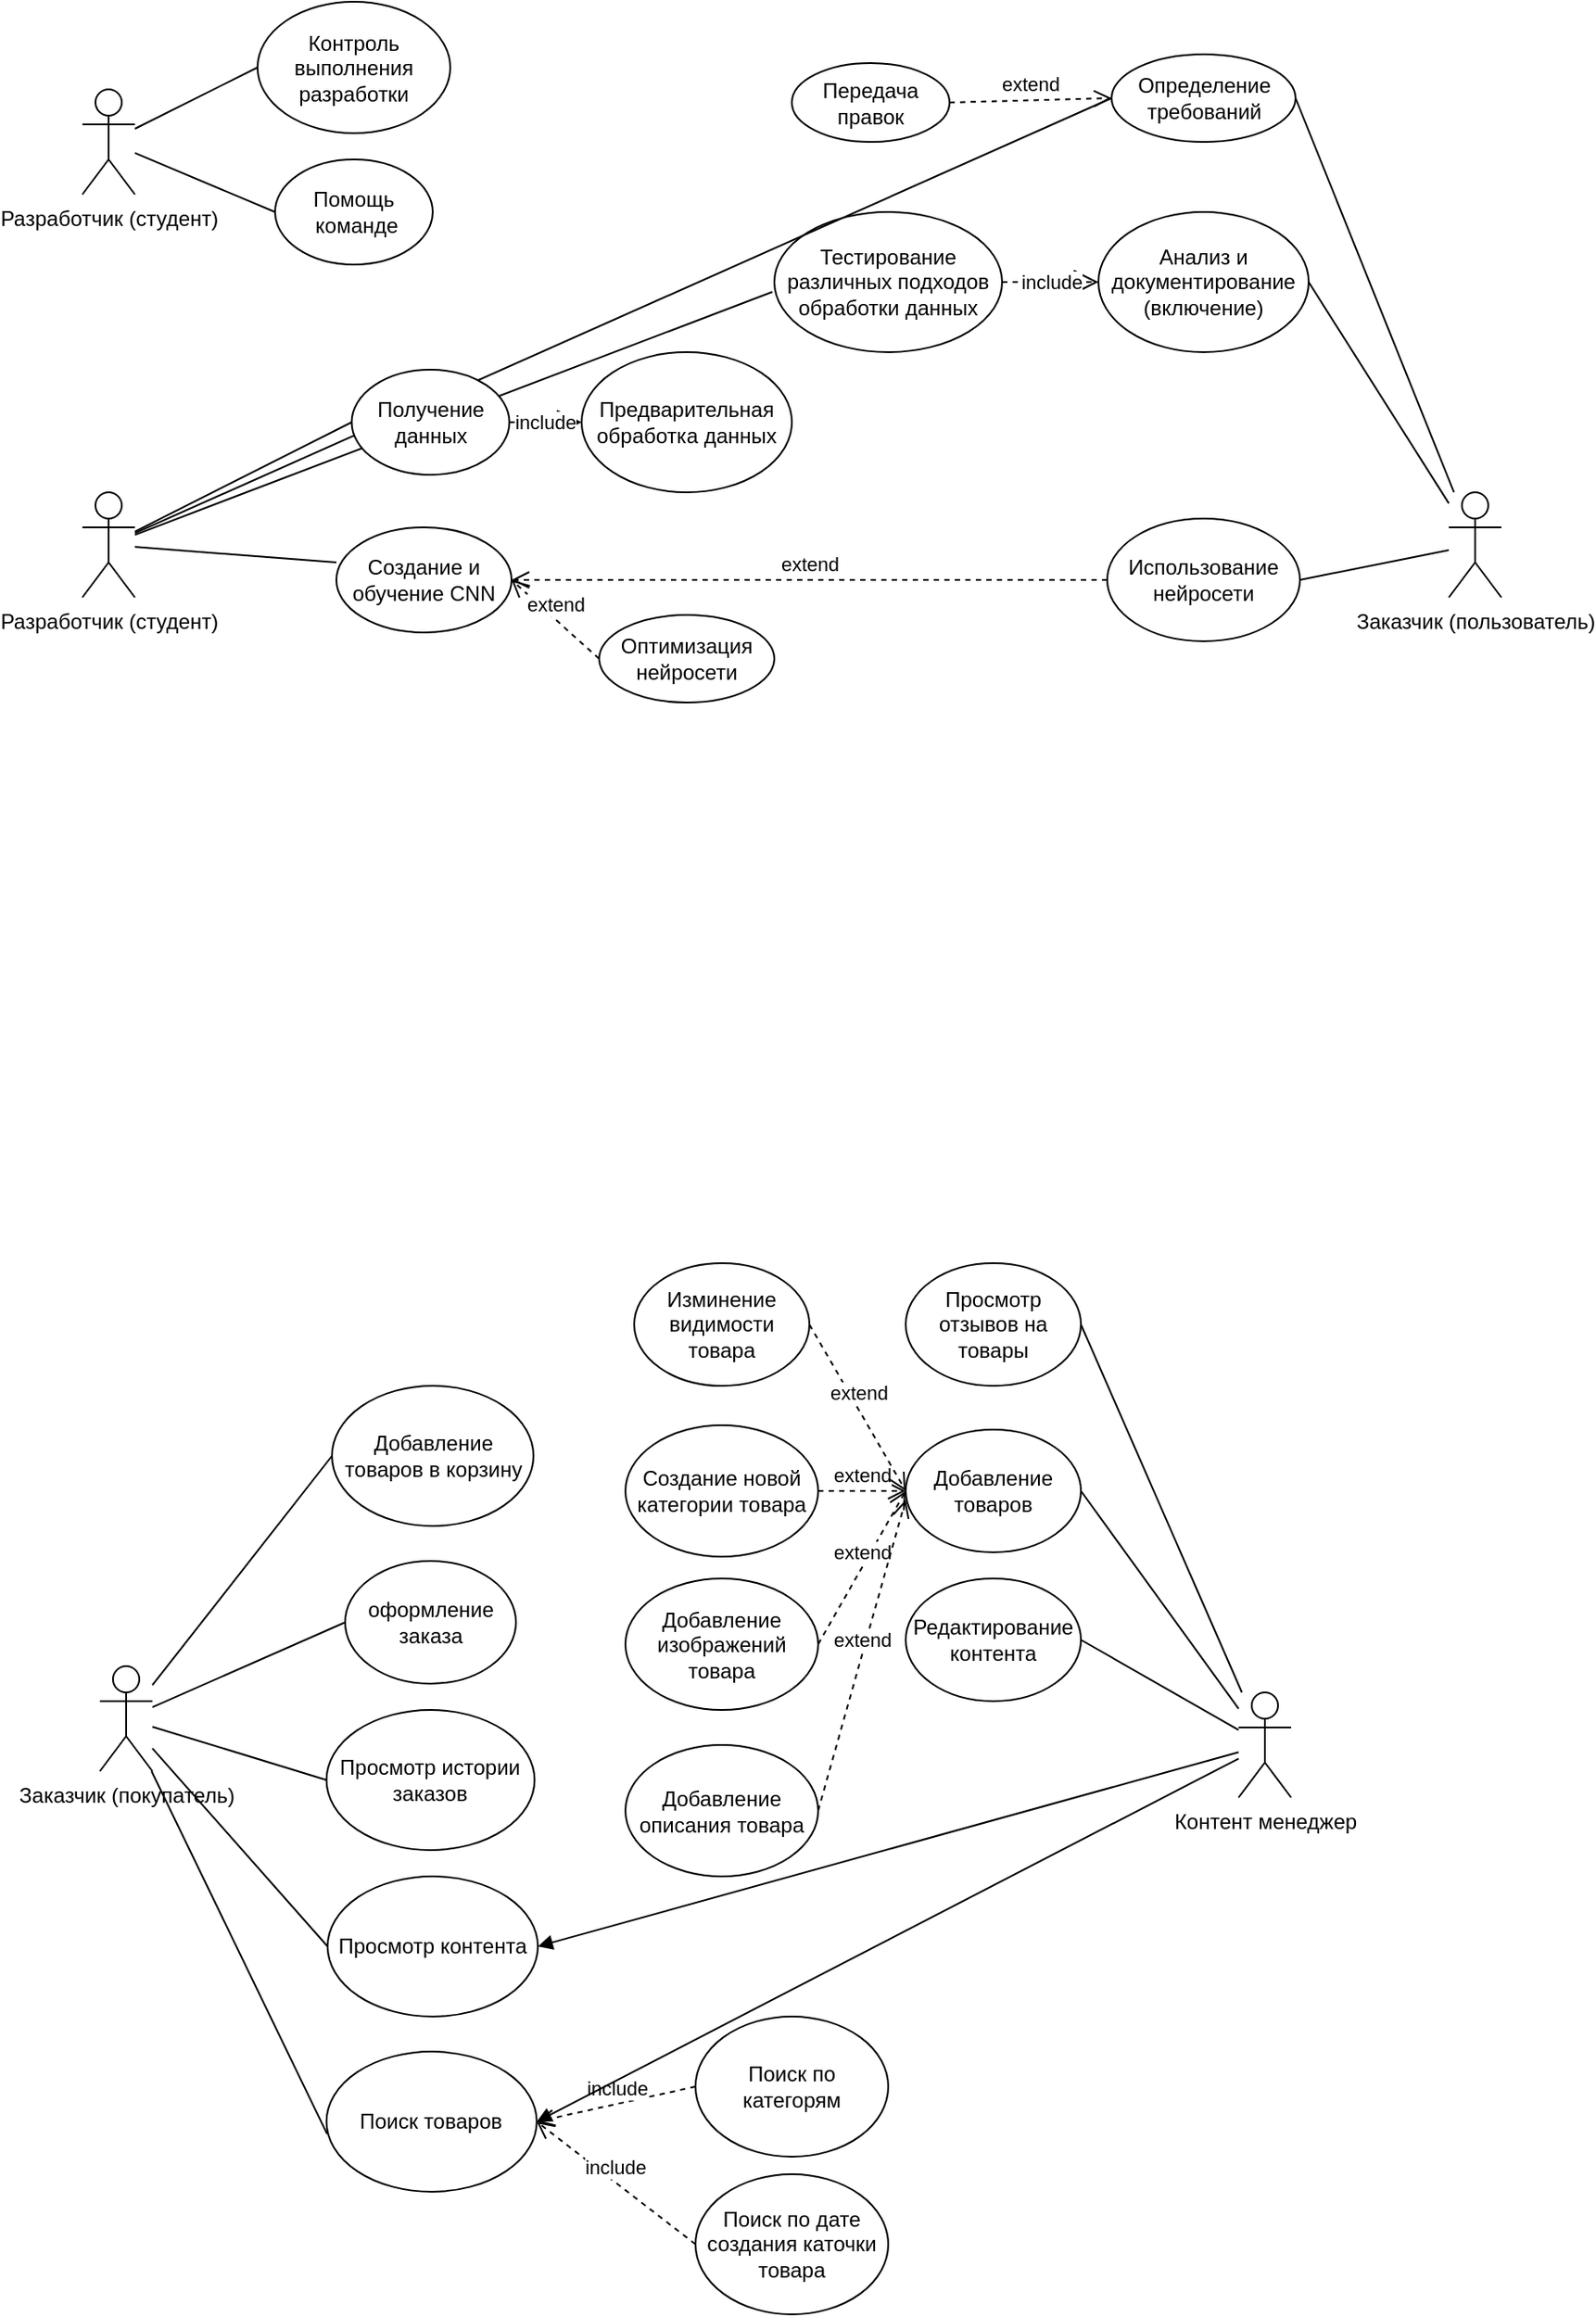 <mxfile version="24.7.17">
  <diagram name="Page-1" id="-7tjcVAmIYbdqBIuaYrv">
    <mxGraphModel dx="1434" dy="1874" grid="1" gridSize="10" guides="1" tooltips="1" connect="1" arrows="1" fold="1" page="1" pageScale="1" pageWidth="850" pageHeight="1100" math="0" shadow="0">
      <root>
        <mxCell id="0" />
        <mxCell id="1" parent="0" />
        <mxCell id="_rtThs-0a219x_62ZRaR-38" value="&lt;div&gt;Разработчик (студент)&lt;br&gt;&lt;/div&gt;&lt;div&gt;&lt;br&gt;&lt;/div&gt;" style="shape=umlActor;verticalLabelPosition=bottom;verticalAlign=top;html=1;outlineConnect=0;" parent="1" vertex="1">
          <mxGeometry x="80" y="90" width="30" height="60" as="geometry" />
        </mxCell>
        <mxCell id="_rtThs-0a219x_62ZRaR-41" value="&lt;div&gt;Предварительная обработка данных &lt;br&gt;&lt;/div&gt;" style="ellipse;whiteSpace=wrap;html=1;" parent="1" vertex="1">
          <mxGeometry x="365" y="10" width="120" height="80" as="geometry" />
        </mxCell>
        <mxCell id="_rtThs-0a219x_62ZRaR-43" value="&lt;div&gt;Создание и обучение CNN &lt;br&gt;&lt;/div&gt;" style="ellipse;whiteSpace=wrap;html=1;" parent="1" vertex="1">
          <mxGeometry x="225" y="110" width="100" height="60" as="geometry" />
        </mxCell>
        <mxCell id="_rtThs-0a219x_62ZRaR-44" value="Оптимизация нейросети" style="ellipse;whiteSpace=wrap;html=1;" parent="1" vertex="1">
          <mxGeometry x="375" y="160" width="100" height="50" as="geometry" />
        </mxCell>
        <mxCell id="_rtThs-0a219x_62ZRaR-45" value="Тестирование различных подходов обработки данных " style="ellipse;whiteSpace=wrap;html=1;" parent="1" vertex="1">
          <mxGeometry x="475" y="-70" width="130" height="80" as="geometry" />
        </mxCell>
        <mxCell id="_rtThs-0a219x_62ZRaR-46" value="Анализ и документирование (включение)" style="ellipse;whiteSpace=wrap;html=1;" parent="1" vertex="1">
          <mxGeometry x="660" y="-70" width="120" height="80" as="geometry" />
        </mxCell>
        <mxCell id="_rtThs-0a219x_62ZRaR-48" value="&lt;div&gt;Заказчик (пользователь)&lt;/div&gt;" style="shape=umlActor;verticalLabelPosition=bottom;verticalAlign=top;html=1;outlineConnect=0;" parent="1" vertex="1">
          <mxGeometry x="860" y="90" width="30" height="60" as="geometry" />
        </mxCell>
        <mxCell id="_rtThs-0a219x_62ZRaR-49" value="Определение требований" style="ellipse;whiteSpace=wrap;html=1;" parent="1" vertex="1">
          <mxGeometry x="667.5" y="-160" width="105" height="50" as="geometry" />
        </mxCell>
        <mxCell id="_rtThs-0a219x_62ZRaR-50" value="Передача правок " style="ellipse;whiteSpace=wrap;html=1;" parent="1" vertex="1">
          <mxGeometry x="485" y="-155" width="90" height="45" as="geometry" />
        </mxCell>
        <mxCell id="_rtThs-0a219x_62ZRaR-53" value="Использование нейросети" style="ellipse;whiteSpace=wrap;html=1;" parent="1" vertex="1">
          <mxGeometry x="665" y="105" width="110" height="70" as="geometry" />
        </mxCell>
        <mxCell id="_rtThs-0a219x_62ZRaR-68" value="include" style="endArrow=open;endSize=12;dashed=1;html=1;rounded=0;exitX=1;exitY=0.5;exitDx=0;exitDy=0;entryX=0;entryY=0.5;entryDx=0;entryDy=0;" parent="1" source="bBoG62lrZ0tY58F6e8Re-2" target="_rtThs-0a219x_62ZRaR-41" edge="1">
          <mxGeometry width="160" relative="1" as="geometry">
            <mxPoint x="320" y="-40" as="sourcePoint" />
            <mxPoint x="550" y="145" as="targetPoint" />
          </mxGeometry>
        </mxCell>
        <mxCell id="_rtThs-0a219x_62ZRaR-74" value="" style="endArrow=none;html=1;rounded=0;entryX=0;entryY=0.5;entryDx=0;entryDy=0;" parent="1" source="_rtThs-0a219x_62ZRaR-38" target="bBoG62lrZ0tY58F6e8Re-2" edge="1">
          <mxGeometry width="50" height="50" relative="1" as="geometry">
            <mxPoint x="450" y="230" as="sourcePoint" />
            <mxPoint x="230" y="-40" as="targetPoint" />
          </mxGeometry>
        </mxCell>
        <mxCell id="_rtThs-0a219x_62ZRaR-75" value="" style="endArrow=none;html=1;rounded=0;entryX=-0.009;entryY=0.57;entryDx=0;entryDy=0;entryPerimeter=0;" parent="1" source="_rtThs-0a219x_62ZRaR-38" target="_rtThs-0a219x_62ZRaR-45" edge="1">
          <mxGeometry width="50" height="50" relative="1" as="geometry">
            <mxPoint x="120" y="118" as="sourcePoint" />
            <mxPoint x="240" y="25" as="targetPoint" />
          </mxGeometry>
        </mxCell>
        <mxCell id="_rtThs-0a219x_62ZRaR-76" value="" style="endArrow=none;html=1;rounded=0;entryX=0;entryY=0.333;entryDx=0;entryDy=0;entryPerimeter=0;" parent="1" source="_rtThs-0a219x_62ZRaR-38" target="_rtThs-0a219x_62ZRaR-43" edge="1">
          <mxGeometry width="50" height="50" relative="1" as="geometry">
            <mxPoint x="120" y="128" as="sourcePoint" />
            <mxPoint x="218" y="116" as="targetPoint" />
          </mxGeometry>
        </mxCell>
        <mxCell id="_rtThs-0a219x_62ZRaR-77" value="extend" style="html=1;verticalAlign=bottom;endArrow=open;dashed=1;endSize=8;curved=0;rounded=0;exitX=0;exitY=0.5;exitDx=0;exitDy=0;entryX=1;entryY=0.5;entryDx=0;entryDy=0;" parent="1" source="_rtThs-0a219x_62ZRaR-44" target="_rtThs-0a219x_62ZRaR-43" edge="1">
          <mxGeometry relative="1" as="geometry">
            <mxPoint x="405" y="110" as="sourcePoint" />
            <mxPoint x="330" y="150" as="targetPoint" />
            <mxPoint as="offset" />
          </mxGeometry>
        </mxCell>
        <mxCell id="_rtThs-0a219x_62ZRaR-78" value="" style="endArrow=none;html=1;rounded=0;exitX=1;exitY=0.5;exitDx=0;exitDy=0;" parent="1" source="_rtThs-0a219x_62ZRaR-46" target="_rtThs-0a219x_62ZRaR-48" edge="1">
          <mxGeometry width="50" height="50" relative="1" as="geometry">
            <mxPoint x="755" y="213" as="sourcePoint" />
            <mxPoint x="854" y="210" as="targetPoint" />
          </mxGeometry>
        </mxCell>
        <mxCell id="_rtThs-0a219x_62ZRaR-79" value="include" style="endArrow=open;endSize=12;dashed=1;html=1;rounded=0;exitX=1;exitY=0.5;exitDx=0;exitDy=0;entryX=0;entryY=0.5;entryDx=0;entryDy=0;" parent="1" source="_rtThs-0a219x_62ZRaR-45" target="_rtThs-0a219x_62ZRaR-46" edge="1">
          <mxGeometry width="160" relative="1" as="geometry">
            <mxPoint x="390" y="-35" as="sourcePoint" />
            <mxPoint x="465" y="-35" as="targetPoint" />
          </mxGeometry>
        </mxCell>
        <mxCell id="_rtThs-0a219x_62ZRaR-82" value="" style="endArrow=none;html=1;rounded=0;exitX=1;exitY=0.5;exitDx=0;exitDy=0;" parent="1" source="_rtThs-0a219x_62ZRaR-53" target="_rtThs-0a219x_62ZRaR-48" edge="1">
          <mxGeometry width="50" height="50" relative="1" as="geometry">
            <mxPoint x="850" y="270" as="sourcePoint" />
            <mxPoint x="965" y="279" as="targetPoint" />
          </mxGeometry>
        </mxCell>
        <mxCell id="_rtThs-0a219x_62ZRaR-83" value="extend" style="html=1;verticalAlign=bottom;endArrow=open;dashed=1;endSize=8;curved=0;rounded=0;entryX=1;entryY=0.5;entryDx=0;entryDy=0;exitX=0;exitY=0.5;exitDx=0;exitDy=0;" parent="1" source="_rtThs-0a219x_62ZRaR-53" target="_rtThs-0a219x_62ZRaR-43" edge="1">
          <mxGeometry relative="1" as="geometry">
            <mxPoint x="380" y="230" as="sourcePoint" />
            <mxPoint x="380" y="180" as="targetPoint" />
            <mxPoint as="offset" />
          </mxGeometry>
        </mxCell>
        <mxCell id="_rtThs-0a219x_62ZRaR-84" value="" style="endArrow=none;html=1;rounded=0;exitX=1;exitY=0.5;exitDx=0;exitDy=0;" parent="1" source="_rtThs-0a219x_62ZRaR-49" target="_rtThs-0a219x_62ZRaR-48" edge="1">
          <mxGeometry width="50" height="50" relative="1" as="geometry">
            <mxPoint x="810" as="sourcePoint" />
            <mxPoint x="890" y="59" as="targetPoint" />
          </mxGeometry>
        </mxCell>
        <mxCell id="_rtThs-0a219x_62ZRaR-86" value="extend" style="html=1;verticalAlign=bottom;endArrow=open;dashed=1;endSize=8;curved=0;rounded=0;entryX=0;entryY=0.5;entryDx=0;entryDy=0;exitX=1;exitY=0.5;exitDx=0;exitDy=0;" parent="1" source="_rtThs-0a219x_62ZRaR-50" target="_rtThs-0a219x_62ZRaR-49" edge="1">
          <mxGeometry relative="1" as="geometry">
            <mxPoint x="485" y="-90" as="sourcePoint" />
            <mxPoint x="385" y="-90" as="targetPoint" />
            <mxPoint as="offset" />
          </mxGeometry>
        </mxCell>
        <mxCell id="FAR682UhyKgTDgVu_QSN-1" value="Контент менеджер" style="shape=umlActor;verticalLabelPosition=bottom;verticalAlign=top;html=1;outlineConnect=0;" parent="1" vertex="1">
          <mxGeometry x="740" y="775" width="30" height="60" as="geometry" />
        </mxCell>
        <mxCell id="FAR682UhyKgTDgVu_QSN-2" value="Просмотр контента" style="ellipse;whiteSpace=wrap;html=1;" parent="1" vertex="1">
          <mxGeometry x="220" y="880" width="120" height="80" as="geometry" />
        </mxCell>
        <mxCell id="FAR682UhyKgTDgVu_QSN-3" value="Добавление товаров в корзину" style="ellipse;whiteSpace=wrap;html=1;" parent="1" vertex="1">
          <mxGeometry x="222.5" y="600" width="115" height="80" as="geometry" />
        </mxCell>
        <mxCell id="FAR682UhyKgTDgVu_QSN-4" value="оформление заказа" style="ellipse;whiteSpace=wrap;html=1;" parent="1" vertex="1">
          <mxGeometry x="230" y="700" width="97.5" height="70" as="geometry" />
        </mxCell>
        <mxCell id="FAR682UhyKgTDgVu_QSN-5" value="Заказчик (покупатель)" style="shape=umlActor;verticalLabelPosition=bottom;verticalAlign=top;html=1;outlineConnect=0;" parent="1" vertex="1">
          <mxGeometry x="90" y="760" width="30" height="60" as="geometry" />
        </mxCell>
        <mxCell id="FAR682UhyKgTDgVu_QSN-6" value="Добавление товаров" style="ellipse;whiteSpace=wrap;html=1;" parent="1" vertex="1">
          <mxGeometry x="550" y="625" width="100" height="70" as="geometry" />
        </mxCell>
        <mxCell id="FAR682UhyKgTDgVu_QSN-7" value="Редактирование контента" style="ellipse;whiteSpace=wrap;html=1;" parent="1" vertex="1">
          <mxGeometry x="550" y="710" width="100" height="70" as="geometry" />
        </mxCell>
        <mxCell id="FAR682UhyKgTDgVu_QSN-8" value="Просмотр истории заказов" style="ellipse;whiteSpace=wrap;html=1;" parent="1" vertex="1">
          <mxGeometry x="219.37" y="785" width="118.75" height="80" as="geometry" />
        </mxCell>
        <mxCell id="FAR682UhyKgTDgVu_QSN-9" value="Просмотр отзывов на товары" style="ellipse;whiteSpace=wrap;html=1;" parent="1" vertex="1">
          <mxGeometry x="550" y="530" width="100" height="70" as="geometry" />
        </mxCell>
        <mxCell id="FAR682UhyKgTDgVu_QSN-10" value="Изминение видимости товара" style="ellipse;whiteSpace=wrap;html=1;" parent="1" vertex="1">
          <mxGeometry x="395" y="530" width="100" height="70" as="geometry" />
        </mxCell>
        <mxCell id="FAR682UhyKgTDgVu_QSN-11" value="Поиск товаров" style="ellipse;whiteSpace=wrap;html=1;" parent="1" vertex="1">
          <mxGeometry x="219.37" y="980" width="120" height="80" as="geometry" />
        </mxCell>
        <mxCell id="FAR682UhyKgTDgVu_QSN-12" value="Поиск по категорям" style="ellipse;whiteSpace=wrap;html=1;" parent="1" vertex="1">
          <mxGeometry x="430" y="960" width="110" height="80" as="geometry" />
        </mxCell>
        <mxCell id="FAR682UhyKgTDgVu_QSN-13" value="Поиск по дате создания каточки товара" style="ellipse;whiteSpace=wrap;html=1;" parent="1" vertex="1">
          <mxGeometry x="430" y="1050" width="110" height="80" as="geometry" />
        </mxCell>
        <mxCell id="FAR682UhyKgTDgVu_QSN-14" value="" style="endArrow=none;html=1;rounded=0;entryX=0.003;entryY=0.588;entryDx=0;entryDy=0;entryPerimeter=0;" parent="1" source="FAR682UhyKgTDgVu_QSN-5" target="FAR682UhyKgTDgVu_QSN-11" edge="1">
          <mxGeometry width="50" height="50" relative="1" as="geometry">
            <mxPoint x="410" y="900" as="sourcePoint" />
            <mxPoint x="460" y="850" as="targetPoint" />
          </mxGeometry>
        </mxCell>
        <mxCell id="FAR682UhyKgTDgVu_QSN-15" value="" style="endArrow=none;html=1;rounded=0;entryX=0;entryY=0.5;entryDx=0;entryDy=0;" parent="1" source="FAR682UhyKgTDgVu_QSN-5" target="FAR682UhyKgTDgVu_QSN-8" edge="1">
          <mxGeometry width="50" height="50" relative="1" as="geometry">
            <mxPoint x="70" y="860" as="sourcePoint" />
            <mxPoint x="171" y="1049" as="targetPoint" />
          </mxGeometry>
        </mxCell>
        <mxCell id="FAR682UhyKgTDgVu_QSN-16" value="" style="endArrow=none;html=1;rounded=0;entryX=0;entryY=0.5;entryDx=0;entryDy=0;" parent="1" source="FAR682UhyKgTDgVu_QSN-5" target="FAR682UhyKgTDgVu_QSN-3" edge="1">
          <mxGeometry width="50" height="50" relative="1" as="geometry">
            <mxPoint x="130" y="749.2" as="sourcePoint" />
            <mxPoint x="240" y="780" as="targetPoint" />
          </mxGeometry>
        </mxCell>
        <mxCell id="FAR682UhyKgTDgVu_QSN-17" value="" style="endArrow=none;html=1;rounded=0;entryX=0;entryY=0.5;entryDx=0;entryDy=0;" parent="1" source="FAR682UhyKgTDgVu_QSN-5" target="FAR682UhyKgTDgVu_QSN-4" edge="1">
          <mxGeometry width="50" height="50" relative="1" as="geometry">
            <mxPoint x="190" y="780.0" as="sourcePoint" />
            <mxPoint x="300" y="810.8" as="targetPoint" />
          </mxGeometry>
        </mxCell>
        <mxCell id="FAR682UhyKgTDgVu_QSN-18" value="" style="endArrow=none;html=1;rounded=0;entryX=0;entryY=0.5;entryDx=0;entryDy=0;" parent="1" source="FAR682UhyKgTDgVu_QSN-5" target="FAR682UhyKgTDgVu_QSN-2" edge="1">
          <mxGeometry width="50" height="50" relative="1" as="geometry">
            <mxPoint x="122" y="702" as="sourcePoint" />
            <mxPoint x="225" y="650" as="targetPoint" />
          </mxGeometry>
        </mxCell>
        <mxCell id="FAR682UhyKgTDgVu_QSN-19" value="&lt;div&gt;include&lt;/div&gt;" style="html=1;verticalAlign=bottom;endArrow=open;dashed=1;endSize=8;curved=0;rounded=0;exitX=0;exitY=0.5;exitDx=0;exitDy=0;entryX=1;entryY=0.5;entryDx=0;entryDy=0;" parent="1" source="FAR682UhyKgTDgVu_QSN-12" target="FAR682UhyKgTDgVu_QSN-11" edge="1">
          <mxGeometry relative="1" as="geometry">
            <mxPoint x="470" y="870" as="sourcePoint" />
            <mxPoint x="390" y="870" as="targetPoint" />
          </mxGeometry>
        </mxCell>
        <mxCell id="FAR682UhyKgTDgVu_QSN-20" value="&lt;div&gt;include&lt;/div&gt;" style="html=1;verticalAlign=bottom;endArrow=open;dashed=1;endSize=8;curved=0;rounded=0;exitX=0;exitY=0.5;exitDx=0;exitDy=0;entryX=1;entryY=0.5;entryDx=0;entryDy=0;" parent="1" source="FAR682UhyKgTDgVu_QSN-13" target="FAR682UhyKgTDgVu_QSN-11" edge="1">
          <mxGeometry relative="1" as="geometry">
            <mxPoint x="440" y="1010" as="sourcePoint" />
            <mxPoint x="351" y="1010" as="targetPoint" />
          </mxGeometry>
        </mxCell>
        <mxCell id="FAR682UhyKgTDgVu_QSN-22" value="" style="endArrow=none;html=1;rounded=0;entryX=1;entryY=0.5;entryDx=0;entryDy=0;" parent="1" source="FAR682UhyKgTDgVu_QSN-1" target="FAR682UhyKgTDgVu_QSN-9" edge="1">
          <mxGeometry width="50" height="50" relative="1" as="geometry">
            <mxPoint x="934" y="935" as="sourcePoint" />
            <mxPoint x="655" y="1134" as="targetPoint" />
          </mxGeometry>
        </mxCell>
        <mxCell id="FAR682UhyKgTDgVu_QSN-23" value="" style="endArrow=none;html=1;rounded=0;entryX=1;entryY=0.5;entryDx=0;entryDy=0;" parent="1" source="FAR682UhyKgTDgVu_QSN-1" target="FAR682UhyKgTDgVu_QSN-7" edge="1">
          <mxGeometry width="50" height="50" relative="1" as="geometry">
            <mxPoint x="840" y="944" as="sourcePoint" />
            <mxPoint x="750" y="965" as="targetPoint" />
          </mxGeometry>
        </mxCell>
        <mxCell id="FAR682UhyKgTDgVu_QSN-24" value="" style="endArrow=none;html=1;rounded=0;entryX=1;entryY=0.5;entryDx=0;entryDy=0;" parent="1" source="FAR682UhyKgTDgVu_QSN-1" target="FAR682UhyKgTDgVu_QSN-6" edge="1">
          <mxGeometry width="50" height="50" relative="1" as="geometry">
            <mxPoint x="880" y="1006" as="sourcePoint" />
            <mxPoint x="790" y="955" as="targetPoint" />
          </mxGeometry>
        </mxCell>
        <mxCell id="FAR682UhyKgTDgVu_QSN-25" value="Создание новой категории товара" style="ellipse;whiteSpace=wrap;html=1;" parent="1" vertex="1">
          <mxGeometry x="390" y="622.5" width="110" height="75" as="geometry" />
        </mxCell>
        <mxCell id="FAR682UhyKgTDgVu_QSN-26" value="extend" style="html=1;verticalAlign=bottom;endArrow=open;dashed=1;endSize=8;curved=0;rounded=0;exitX=1;exitY=0.5;exitDx=0;exitDy=0;entryX=0;entryY=0.5;entryDx=0;entryDy=0;" parent="1" source="FAR682UhyKgTDgVu_QSN-25" target="FAR682UhyKgTDgVu_QSN-6" edge="1">
          <mxGeometry relative="1" as="geometry">
            <mxPoint x="470" y="795" as="sourcePoint" />
            <mxPoint x="390" y="795" as="targetPoint" />
          </mxGeometry>
        </mxCell>
        <mxCell id="FAR682UhyKgTDgVu_QSN-27" value="Добавление изображений товара" style="ellipse;whiteSpace=wrap;html=1;" parent="1" vertex="1">
          <mxGeometry x="390" y="710" width="110" height="75" as="geometry" />
        </mxCell>
        <mxCell id="FAR682UhyKgTDgVu_QSN-28" value="extend" style="html=1;verticalAlign=bottom;endArrow=open;dashed=1;endSize=8;curved=0;rounded=0;exitX=1;exitY=0.5;exitDx=0;exitDy=0;entryX=0;entryY=0.5;entryDx=0;entryDy=0;" parent="1" source="FAR682UhyKgTDgVu_QSN-27" target="FAR682UhyKgTDgVu_QSN-6" edge="1">
          <mxGeometry relative="1" as="geometry">
            <mxPoint x="510" y="670" as="sourcePoint" />
            <mxPoint x="560" y="670" as="targetPoint" />
          </mxGeometry>
        </mxCell>
        <mxCell id="FAR682UhyKgTDgVu_QSN-29" value="Добавление описания товара" style="ellipse;whiteSpace=wrap;html=1;" parent="1" vertex="1">
          <mxGeometry x="390" y="805" width="110" height="75" as="geometry" />
        </mxCell>
        <mxCell id="FAR682UhyKgTDgVu_QSN-30" value="extend" style="html=1;verticalAlign=bottom;endArrow=open;dashed=1;endSize=8;curved=0;rounded=0;exitX=1;exitY=0.5;exitDx=0;exitDy=0;" parent="1" source="FAR682UhyKgTDgVu_QSN-29" edge="1">
          <mxGeometry relative="1" as="geometry">
            <mxPoint x="650" y="1043" as="sourcePoint" />
            <mxPoint x="550" y="665" as="targetPoint" />
          </mxGeometry>
        </mxCell>
        <mxCell id="FAR682UhyKgTDgVu_QSN-31" value="extend" style="html=1;verticalAlign=bottom;endArrow=open;dashed=1;endSize=8;curved=0;rounded=0;exitX=1;exitY=0.5;exitDx=0;exitDy=0;entryX=0;entryY=0.5;entryDx=0;entryDy=0;" parent="1" source="FAR682UhyKgTDgVu_QSN-10" target="FAR682UhyKgTDgVu_QSN-6" edge="1">
          <mxGeometry relative="1" as="geometry">
            <mxPoint x="550" y="555" as="sourcePoint" />
            <mxPoint x="600" y="555" as="targetPoint" />
          </mxGeometry>
        </mxCell>
        <mxCell id="FAR682UhyKgTDgVu_QSN-32" value="" style="html=1;verticalAlign=bottom;endArrow=block;curved=0;rounded=0;entryX=1;entryY=0.5;entryDx=0;entryDy=0;" parent="1" source="FAR682UhyKgTDgVu_QSN-1" target="FAR682UhyKgTDgVu_QSN-11" edge="1">
          <mxGeometry width="80" relative="1" as="geometry">
            <mxPoint x="690" y="970" as="sourcePoint" />
            <mxPoint x="770" y="970" as="targetPoint" />
          </mxGeometry>
        </mxCell>
        <mxCell id="FAR682UhyKgTDgVu_QSN-33" value="" style="html=1;verticalAlign=bottom;endArrow=block;curved=0;rounded=0;entryX=1;entryY=0.5;entryDx=0;entryDy=0;" parent="1" source="FAR682UhyKgTDgVu_QSN-1" target="FAR682UhyKgTDgVu_QSN-2" edge="1">
          <mxGeometry width="80" relative="1" as="geometry">
            <mxPoint x="796" y="980" as="sourcePoint" />
            <mxPoint x="395" y="1187" as="targetPoint" />
          </mxGeometry>
        </mxCell>
        <mxCell id="bBoG62lrZ0tY58F6e8Re-1" value="" style="endArrow=none;html=1;rounded=0;entryX=0;entryY=0.5;entryDx=0;entryDy=0;" edge="1" parent="1" source="_rtThs-0a219x_62ZRaR-38" target="_rtThs-0a219x_62ZRaR-49">
          <mxGeometry width="50" height="50" relative="1" as="geometry">
            <mxPoint x="100" y="82" as="sourcePoint" />
            <mxPoint x="220" y="-60" as="targetPoint" />
          </mxGeometry>
        </mxCell>
        <mxCell id="bBoG62lrZ0tY58F6e8Re-2" value="&lt;div&gt;Получение данных &lt;br&gt;&lt;/div&gt;" style="ellipse;whiteSpace=wrap;html=1;" vertex="1" parent="1">
          <mxGeometry x="233.75" y="20" width="90" height="60" as="geometry" />
        </mxCell>
        <mxCell id="bBoG62lrZ0tY58F6e8Re-3" value="&lt;div&gt;Разработчик (студент)&lt;br&gt;&lt;/div&gt;&lt;div&gt;&lt;br&gt;&lt;/div&gt;" style="shape=umlActor;verticalLabelPosition=bottom;verticalAlign=top;html=1;outlineConnect=0;" vertex="1" parent="1">
          <mxGeometry x="80" y="-140" width="30" height="60" as="geometry" />
        </mxCell>
        <mxCell id="bBoG62lrZ0tY58F6e8Re-4" value="Контроль выполнения разработки" style="ellipse;whiteSpace=wrap;html=1;" vertex="1" parent="1">
          <mxGeometry x="180" y="-190" width="110" height="75" as="geometry" />
        </mxCell>
        <mxCell id="bBoG62lrZ0tY58F6e8Re-5" value="&lt;div&gt;Помощь&lt;/div&gt;&lt;div&gt;&amp;nbsp;команде&lt;/div&gt;" style="ellipse;whiteSpace=wrap;html=1;" vertex="1" parent="1">
          <mxGeometry x="190" y="-100" width="90" height="60" as="geometry" />
        </mxCell>
        <mxCell id="bBoG62lrZ0tY58F6e8Re-6" value="" style="endArrow=none;html=1;rounded=0;entryX=0;entryY=0.5;entryDx=0;entryDy=0;" edge="1" parent="1" source="bBoG62lrZ0tY58F6e8Re-3" target="bBoG62lrZ0tY58F6e8Re-4">
          <mxGeometry width="50" height="50" relative="1" as="geometry">
            <mxPoint x="100" y="28" as="sourcePoint" />
            <mxPoint x="489" y="-120" as="targetPoint" />
          </mxGeometry>
        </mxCell>
        <mxCell id="bBoG62lrZ0tY58F6e8Re-7" value="" style="endArrow=none;html=1;rounded=0;entryX=0;entryY=0.5;entryDx=0;entryDy=0;" edge="1" parent="1" source="bBoG62lrZ0tY58F6e8Re-3" target="bBoG62lrZ0tY58F6e8Re-5">
          <mxGeometry width="50" height="50" relative="1" as="geometry">
            <mxPoint x="120" y="-107" as="sourcePoint" />
            <mxPoint x="190" y="-142" as="targetPoint" />
          </mxGeometry>
        </mxCell>
      </root>
    </mxGraphModel>
  </diagram>
</mxfile>
